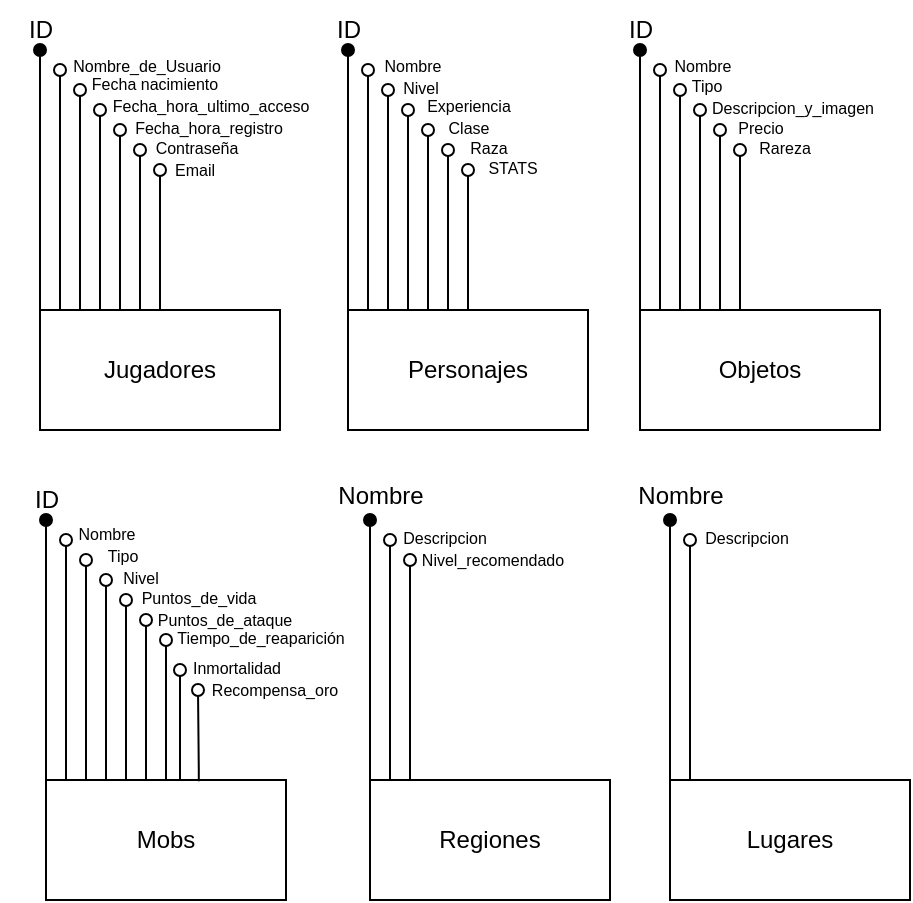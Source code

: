 <mxfile version="24.7.17">
  <diagram name="Page-1" id="hXGrlZ-hWBZjOhwNVZ7G">
    <mxGraphModel dx="426" dy="445" grid="1" gridSize="10" guides="1" tooltips="1" connect="1" arrows="1" fold="1" page="1" pageScale="1" pageWidth="827" pageHeight="1169" math="0" shadow="0">
      <root>
        <mxCell id="0" />
        <mxCell id="1" parent="0" />
        <mxCell id="BDpeUFrxrpk7QIUAc2P_-2" style="edgeStyle=orthogonalEdgeStyle;rounded=0;orthogonalLoop=1;jettySize=auto;html=1;exitX=0;exitY=0;exitDx=0;exitDy=0;endArrow=oval;endFill=1;" edge="1" parent="1" source="BDpeUFrxrpk7QIUAc2P_-1">
          <mxGeometry relative="1" as="geometry">
            <mxPoint x="160" y="120" as="targetPoint" />
          </mxGeometry>
        </mxCell>
        <mxCell id="BDpeUFrxrpk7QIUAc2P_-4" style="edgeStyle=orthogonalEdgeStyle;rounded=0;orthogonalLoop=1;jettySize=auto;html=1;exitX=0.25;exitY=0;exitDx=0;exitDy=0;endArrow=oval;endFill=0;" edge="1" parent="1" source="BDpeUFrxrpk7QIUAc2P_-1">
          <mxGeometry relative="1" as="geometry">
            <mxPoint x="170" y="130" as="targetPoint" />
            <Array as="points">
              <mxPoint x="170" y="250" />
            </Array>
          </mxGeometry>
        </mxCell>
        <mxCell id="BDpeUFrxrpk7QIUAc2P_-1" value="Jugadores" style="rounded=0;whiteSpace=wrap;html=1;" vertex="1" parent="1">
          <mxGeometry x="160" y="250" width="120" height="60" as="geometry" />
        </mxCell>
        <mxCell id="BDpeUFrxrpk7QIUAc2P_-3" value="ID" style="text;html=1;align=center;verticalAlign=middle;resizable=0;points=[];autosize=1;strokeColor=none;fillColor=none;" vertex="1" parent="1">
          <mxGeometry x="140" y="95" width="40" height="30" as="geometry" />
        </mxCell>
        <mxCell id="BDpeUFrxrpk7QIUAc2P_-5" style="edgeStyle=orthogonalEdgeStyle;rounded=0;orthogonalLoop=1;jettySize=auto;html=1;exitX=0.25;exitY=0;exitDx=0;exitDy=0;endArrow=oval;endFill=0;" edge="1" parent="1">
          <mxGeometry relative="1" as="geometry">
            <mxPoint x="180" y="140" as="targetPoint" />
            <mxPoint x="200" y="250" as="sourcePoint" />
            <Array as="points">
              <mxPoint x="180" y="250" />
            </Array>
          </mxGeometry>
        </mxCell>
        <mxCell id="BDpeUFrxrpk7QIUAc2P_-6" style="edgeStyle=orthogonalEdgeStyle;rounded=0;orthogonalLoop=1;jettySize=auto;html=1;endArrow=oval;endFill=0;" edge="1" parent="1">
          <mxGeometry relative="1" as="geometry">
            <mxPoint x="190" y="150" as="targetPoint" />
            <mxPoint x="190" y="250" as="sourcePoint" />
            <Array as="points">
              <mxPoint x="210" y="250" />
              <mxPoint x="190" y="250" />
            </Array>
          </mxGeometry>
        </mxCell>
        <mxCell id="BDpeUFrxrpk7QIUAc2P_-7" style="edgeStyle=orthogonalEdgeStyle;rounded=0;orthogonalLoop=1;jettySize=auto;html=1;exitX=0.5;exitY=0;exitDx=0;exitDy=0;endArrow=oval;endFill=0;" edge="1" parent="1" source="BDpeUFrxrpk7QIUAc2P_-1">
          <mxGeometry relative="1" as="geometry">
            <mxPoint x="200" y="160" as="targetPoint" />
            <mxPoint x="220" y="280" as="sourcePoint" />
            <Array as="points">
              <mxPoint x="200" y="250" />
            </Array>
          </mxGeometry>
        </mxCell>
        <mxCell id="BDpeUFrxrpk7QIUAc2P_-8" style="edgeStyle=orthogonalEdgeStyle;rounded=0;orthogonalLoop=1;jettySize=auto;html=1;endArrow=oval;endFill=0;" edge="1" parent="1">
          <mxGeometry relative="1" as="geometry">
            <mxPoint x="210" y="170" as="targetPoint" />
            <mxPoint x="230" y="250" as="sourcePoint" />
            <Array as="points">
              <mxPoint x="230" y="250" />
              <mxPoint x="210" y="250" />
            </Array>
          </mxGeometry>
        </mxCell>
        <mxCell id="BDpeUFrxrpk7QIUAc2P_-9" value="Nombre_de_Usuario" style="text;html=1;align=center;verticalAlign=middle;resizable=0;points=[];autosize=1;strokeColor=none;fillColor=none;fontSize=8;" vertex="1" parent="1">
          <mxGeometry x="163" y="118" width="100" height="20" as="geometry" />
        </mxCell>
        <mxCell id="BDpeUFrxrpk7QIUAc2P_-10" value="Fecha nacimiento" style="text;html=1;align=center;verticalAlign=middle;resizable=0;points=[];autosize=1;strokeColor=none;fillColor=none;fontSize=8;" vertex="1" parent="1">
          <mxGeometry x="172" y="127" width="90" height="20" as="geometry" />
        </mxCell>
        <mxCell id="BDpeUFrxrpk7QIUAc2P_-11" value="Contraseña" style="text;html=1;align=center;verticalAlign=middle;resizable=0;points=[];autosize=1;strokeColor=none;fillColor=none;fontSize=8;" vertex="1" parent="1">
          <mxGeometry x="208" y="159" width="60" height="20" as="geometry" />
        </mxCell>
        <mxCell id="BDpeUFrxrpk7QIUAc2P_-12" value="Email" style="text;html=1;align=center;verticalAlign=middle;resizable=0;points=[];autosize=1;strokeColor=none;fillColor=none;fontSize=8;" vertex="1" parent="1">
          <mxGeometry x="217" y="170" width="40" height="20" as="geometry" />
        </mxCell>
        <mxCell id="BDpeUFrxrpk7QIUAc2P_-13" value="Fecha_hora_registro&lt;div&gt;&lt;span style=&quot;color: rgba(0, 0, 0, 0); font-family: monospace; font-size: 0px; text-align: start;&quot;&gt;%3CmxGraphModel%3E%3Croot%3E%3CmxCell%20id%3D%220%22%2F%3E%3CmxCell%20id%3D%221%22%20parent%3D%220%22%2F%3E%3CmxCell%20id%3D%222%22%20value%3D%22Fecha%20nacimiento%22%20style%3D%22text%3Bhtml%3D1%3Balign%3Dcenter%3BverticalAlign%3Dmiddle%3Bresizable%3D0%3Bpoints%3D%5B%5D%3Bautosize%3D1%3BstrokeColor%3Dnone%3BfillColor%3Dnone%3BfontSize%3D8%3B%22%20vertex%3D%221%22%20parent%3D%221%22%3E%3CmxGeometry%20x%3D%22175%22%20y%3D%22125%22%20width%3D%2290%22%20height%3D%2220%22%20as%3D%22geometry%22%2F%3E%3C%2FmxCell%3E%3C%2Froot%3E%3C%2FmxGraphModel%3&lt;/span&gt;&lt;/div&gt;" style="text;html=1;align=center;verticalAlign=middle;resizable=0;points=[];autosize=1;strokeColor=none;fillColor=none;fontSize=8;" vertex="1" parent="1">
          <mxGeometry x="194" y="149" width="100" height="30" as="geometry" />
        </mxCell>
        <mxCell id="BDpeUFrxrpk7QIUAc2P_-14" value="Fecha_hora_ultimo_acceso" style="text;html=1;align=center;verticalAlign=middle;resizable=0;points=[];autosize=1;strokeColor=none;fillColor=none;fontSize=8;" vertex="1" parent="1">
          <mxGeometry x="185" y="138" width="120" height="20" as="geometry" />
        </mxCell>
        <mxCell id="BDpeUFrxrpk7QIUAc2P_-15" style="edgeStyle=orthogonalEdgeStyle;rounded=0;orthogonalLoop=1;jettySize=auto;html=1;endArrow=oval;endFill=0;exitX=0.5;exitY=0;exitDx=0;exitDy=0;" edge="1" parent="1" source="BDpeUFrxrpk7QIUAc2P_-1">
          <mxGeometry relative="1" as="geometry">
            <mxPoint x="220" y="180" as="targetPoint" />
            <mxPoint x="240" y="260" as="sourcePoint" />
            <Array as="points">
              <mxPoint x="220" y="250" />
            </Array>
          </mxGeometry>
        </mxCell>
        <mxCell id="BDpeUFrxrpk7QIUAc2P_-16" style="edgeStyle=orthogonalEdgeStyle;rounded=0;orthogonalLoop=1;jettySize=auto;html=1;exitX=0;exitY=0;exitDx=0;exitDy=0;endArrow=oval;endFill=1;" edge="1" parent="1" source="BDpeUFrxrpk7QIUAc2P_-18">
          <mxGeometry relative="1" as="geometry">
            <mxPoint x="314" y="120" as="targetPoint" />
          </mxGeometry>
        </mxCell>
        <mxCell id="BDpeUFrxrpk7QIUAc2P_-17" style="edgeStyle=orthogonalEdgeStyle;rounded=0;orthogonalLoop=1;jettySize=auto;html=1;exitX=0.25;exitY=0;exitDx=0;exitDy=0;endArrow=oval;endFill=0;" edge="1" parent="1" source="BDpeUFrxrpk7QIUAc2P_-18">
          <mxGeometry relative="1" as="geometry">
            <mxPoint x="324" y="130" as="targetPoint" />
            <Array as="points">
              <mxPoint x="324" y="250" />
            </Array>
          </mxGeometry>
        </mxCell>
        <mxCell id="BDpeUFrxrpk7QIUAc2P_-18" value="Personajes" style="rounded=0;whiteSpace=wrap;html=1;" vertex="1" parent="1">
          <mxGeometry x="314" y="250" width="120" height="60" as="geometry" />
        </mxCell>
        <mxCell id="BDpeUFrxrpk7QIUAc2P_-19" value="ID" style="text;html=1;align=center;verticalAlign=middle;resizable=0;points=[];autosize=1;strokeColor=none;fillColor=none;" vertex="1" parent="1">
          <mxGeometry x="294" y="95" width="40" height="30" as="geometry" />
        </mxCell>
        <mxCell id="BDpeUFrxrpk7QIUAc2P_-20" style="edgeStyle=orthogonalEdgeStyle;rounded=0;orthogonalLoop=1;jettySize=auto;html=1;exitX=0.25;exitY=0;exitDx=0;exitDy=0;endArrow=oval;endFill=0;" edge="1" parent="1">
          <mxGeometry relative="1" as="geometry">
            <mxPoint x="334" y="140" as="targetPoint" />
            <mxPoint x="354" y="250" as="sourcePoint" />
            <Array as="points">
              <mxPoint x="334" y="250" />
            </Array>
          </mxGeometry>
        </mxCell>
        <mxCell id="BDpeUFrxrpk7QIUAc2P_-21" style="edgeStyle=orthogonalEdgeStyle;rounded=0;orthogonalLoop=1;jettySize=auto;html=1;endArrow=oval;endFill=0;" edge="1" parent="1">
          <mxGeometry relative="1" as="geometry">
            <mxPoint x="344" y="150" as="targetPoint" />
            <mxPoint x="344" y="250" as="sourcePoint" />
            <Array as="points">
              <mxPoint x="364" y="250" />
              <mxPoint x="344" y="250" />
            </Array>
          </mxGeometry>
        </mxCell>
        <mxCell id="BDpeUFrxrpk7QIUAc2P_-22" style="edgeStyle=orthogonalEdgeStyle;rounded=0;orthogonalLoop=1;jettySize=auto;html=1;exitX=0.5;exitY=0;exitDx=0;exitDy=0;endArrow=oval;endFill=0;" edge="1" parent="1" source="BDpeUFrxrpk7QIUAc2P_-18">
          <mxGeometry relative="1" as="geometry">
            <mxPoint x="354" y="160" as="targetPoint" />
            <mxPoint x="374" y="280" as="sourcePoint" />
            <Array as="points">
              <mxPoint x="354" y="250" />
            </Array>
          </mxGeometry>
        </mxCell>
        <mxCell id="BDpeUFrxrpk7QIUAc2P_-23" style="edgeStyle=orthogonalEdgeStyle;rounded=0;orthogonalLoop=1;jettySize=auto;html=1;endArrow=oval;endFill=0;" edge="1" parent="1">
          <mxGeometry relative="1" as="geometry">
            <mxPoint x="364" y="170" as="targetPoint" />
            <mxPoint x="384" y="250" as="sourcePoint" />
            <Array as="points">
              <mxPoint x="384" y="250" />
              <mxPoint x="364" y="250" />
            </Array>
          </mxGeometry>
        </mxCell>
        <mxCell id="BDpeUFrxrpk7QIUAc2P_-24" value="Nombre" style="text;html=1;align=center;verticalAlign=middle;resizable=0;points=[];autosize=1;strokeColor=none;fillColor=none;fontSize=8;" vertex="1" parent="1">
          <mxGeometry x="321" y="118" width="50" height="20" as="geometry" />
        </mxCell>
        <mxCell id="BDpeUFrxrpk7QIUAc2P_-25" value="Nivel" style="text;html=1;align=center;verticalAlign=middle;resizable=0;points=[];autosize=1;strokeColor=none;fillColor=none;fontSize=8;" vertex="1" parent="1">
          <mxGeometry x="330" y="129" width="40" height="20" as="geometry" />
        </mxCell>
        <mxCell id="BDpeUFrxrpk7QIUAc2P_-26" value="STATS" style="text;html=1;align=center;verticalAlign=middle;resizable=0;points=[];autosize=1;strokeColor=none;fillColor=none;fontSize=8;" vertex="1" parent="1">
          <mxGeometry x="371" y="169" width="50" height="20" as="geometry" />
        </mxCell>
        <mxCell id="BDpeUFrxrpk7QIUAc2P_-27" value="Raza&lt;div&gt;&lt;br&gt;&lt;/div&gt;" style="text;html=1;align=center;verticalAlign=middle;resizable=0;points=[];autosize=1;strokeColor=none;fillColor=none;fontSize=8;" vertex="1" parent="1">
          <mxGeometry x="364" y="159" width="40" height="30" as="geometry" />
        </mxCell>
        <mxCell id="BDpeUFrxrpk7QIUAc2P_-28" value="Clase" style="text;html=1;align=center;verticalAlign=middle;resizable=0;points=[];autosize=1;strokeColor=none;fillColor=none;fontSize=8;" vertex="1" parent="1">
          <mxGeometry x="354" y="149" width="40" height="20" as="geometry" />
        </mxCell>
        <mxCell id="BDpeUFrxrpk7QIUAc2P_-29" value="Experiencia" style="text;html=1;align=center;verticalAlign=middle;resizable=0;points=[];autosize=1;strokeColor=none;fillColor=none;fontSize=8;" vertex="1" parent="1">
          <mxGeometry x="339" y="138" width="70" height="20" as="geometry" />
        </mxCell>
        <mxCell id="BDpeUFrxrpk7QIUAc2P_-30" style="edgeStyle=orthogonalEdgeStyle;rounded=0;orthogonalLoop=1;jettySize=auto;html=1;endArrow=oval;endFill=0;exitX=0.5;exitY=0;exitDx=0;exitDy=0;" edge="1" parent="1" source="BDpeUFrxrpk7QIUAc2P_-18">
          <mxGeometry relative="1" as="geometry">
            <mxPoint x="374" y="180" as="targetPoint" />
            <mxPoint x="394" y="260" as="sourcePoint" />
            <Array as="points">
              <mxPoint x="374" y="250" />
            </Array>
          </mxGeometry>
        </mxCell>
        <mxCell id="BDpeUFrxrpk7QIUAc2P_-31" style="edgeStyle=orthogonalEdgeStyle;rounded=0;orthogonalLoop=1;jettySize=auto;html=1;exitX=0;exitY=0;exitDx=0;exitDy=0;endArrow=oval;endFill=1;" edge="1" parent="1" source="BDpeUFrxrpk7QIUAc2P_-33">
          <mxGeometry relative="1" as="geometry">
            <mxPoint x="460" y="120" as="targetPoint" />
          </mxGeometry>
        </mxCell>
        <mxCell id="BDpeUFrxrpk7QIUAc2P_-32" style="edgeStyle=orthogonalEdgeStyle;rounded=0;orthogonalLoop=1;jettySize=auto;html=1;exitX=0.25;exitY=0;exitDx=0;exitDy=0;endArrow=oval;endFill=0;" edge="1" parent="1" source="BDpeUFrxrpk7QIUAc2P_-33">
          <mxGeometry relative="1" as="geometry">
            <mxPoint x="470" y="130" as="targetPoint" />
            <Array as="points">
              <mxPoint x="470" y="250" />
            </Array>
          </mxGeometry>
        </mxCell>
        <mxCell id="BDpeUFrxrpk7QIUAc2P_-33" value="Objetos" style="rounded=0;whiteSpace=wrap;html=1;" vertex="1" parent="1">
          <mxGeometry x="460" y="250" width="120" height="60" as="geometry" />
        </mxCell>
        <mxCell id="BDpeUFrxrpk7QIUAc2P_-34" value="ID" style="text;html=1;align=center;verticalAlign=middle;resizable=0;points=[];autosize=1;strokeColor=none;fillColor=none;" vertex="1" parent="1">
          <mxGeometry x="440" y="95" width="40" height="30" as="geometry" />
        </mxCell>
        <mxCell id="BDpeUFrxrpk7QIUAc2P_-35" style="edgeStyle=orthogonalEdgeStyle;rounded=0;orthogonalLoop=1;jettySize=auto;html=1;exitX=0.25;exitY=0;exitDx=0;exitDy=0;endArrow=oval;endFill=0;" edge="1" parent="1">
          <mxGeometry relative="1" as="geometry">
            <mxPoint x="480" y="140" as="targetPoint" />
            <mxPoint x="500" y="250" as="sourcePoint" />
            <Array as="points">
              <mxPoint x="480" y="250" />
            </Array>
          </mxGeometry>
        </mxCell>
        <mxCell id="BDpeUFrxrpk7QIUAc2P_-36" style="edgeStyle=orthogonalEdgeStyle;rounded=0;orthogonalLoop=1;jettySize=auto;html=1;endArrow=oval;endFill=0;" edge="1" parent="1">
          <mxGeometry relative="1" as="geometry">
            <mxPoint x="490" y="150" as="targetPoint" />
            <mxPoint x="490" y="250" as="sourcePoint" />
            <Array as="points">
              <mxPoint x="510" y="250" />
              <mxPoint x="490" y="250" />
            </Array>
          </mxGeometry>
        </mxCell>
        <mxCell id="BDpeUFrxrpk7QIUAc2P_-37" style="edgeStyle=orthogonalEdgeStyle;rounded=0;orthogonalLoop=1;jettySize=auto;html=1;exitX=0.5;exitY=0;exitDx=0;exitDy=0;endArrow=oval;endFill=0;" edge="1" parent="1" source="BDpeUFrxrpk7QIUAc2P_-33">
          <mxGeometry relative="1" as="geometry">
            <mxPoint x="500" y="160" as="targetPoint" />
            <mxPoint x="520" y="280" as="sourcePoint" />
            <Array as="points">
              <mxPoint x="500" y="250" />
            </Array>
          </mxGeometry>
        </mxCell>
        <mxCell id="BDpeUFrxrpk7QIUAc2P_-38" style="edgeStyle=orthogonalEdgeStyle;rounded=0;orthogonalLoop=1;jettySize=auto;html=1;endArrow=oval;endFill=0;" edge="1" parent="1">
          <mxGeometry relative="1" as="geometry">
            <mxPoint x="510" y="170" as="targetPoint" />
            <mxPoint x="530" y="250" as="sourcePoint" />
            <Array as="points">
              <mxPoint x="530" y="250" />
              <mxPoint x="510" y="250" />
            </Array>
          </mxGeometry>
        </mxCell>
        <mxCell id="BDpeUFrxrpk7QIUAc2P_-39" value="Nombre" style="text;html=1;align=center;verticalAlign=middle;resizable=0;points=[];autosize=1;strokeColor=none;fillColor=none;fontSize=8;" vertex="1" parent="1">
          <mxGeometry x="466" y="118" width="50" height="20" as="geometry" />
        </mxCell>
        <mxCell id="BDpeUFrxrpk7QIUAc2P_-40" value="Tipo" style="text;html=1;align=center;verticalAlign=middle;resizable=0;points=[];autosize=1;strokeColor=none;fillColor=none;fontSize=8;" vertex="1" parent="1">
          <mxGeometry x="473" y="128" width="40" height="20" as="geometry" />
        </mxCell>
        <mxCell id="BDpeUFrxrpk7QIUAc2P_-42" value="&lt;div&gt;Descripcion_y_imagen&lt;/div&gt;" style="text;html=1;align=center;verticalAlign=middle;resizable=0;points=[];autosize=1;strokeColor=none;fillColor=none;fontSize=8;" vertex="1" parent="1">
          <mxGeometry x="486" y="139" width="100" height="20" as="geometry" />
        </mxCell>
        <mxCell id="BDpeUFrxrpk7QIUAc2P_-43" value="Precio" style="text;html=1;align=center;verticalAlign=middle;resizable=0;points=[];autosize=1;strokeColor=none;fillColor=none;fontSize=8;" vertex="1" parent="1">
          <mxGeometry x="495" y="149" width="50" height="20" as="geometry" />
        </mxCell>
        <mxCell id="BDpeUFrxrpk7QIUAc2P_-44" value="Rareza" style="text;html=1;align=center;verticalAlign=middle;resizable=0;points=[];autosize=1;strokeColor=none;fillColor=none;fontSize=8;" vertex="1" parent="1">
          <mxGeometry x="507" y="159" width="50" height="20" as="geometry" />
        </mxCell>
        <mxCell id="BDpeUFrxrpk7QIUAc2P_-46" style="edgeStyle=orthogonalEdgeStyle;rounded=0;orthogonalLoop=1;jettySize=auto;html=1;exitX=0;exitY=0;exitDx=0;exitDy=0;endArrow=oval;endFill=1;" edge="1" parent="1" source="BDpeUFrxrpk7QIUAc2P_-48">
          <mxGeometry relative="1" as="geometry">
            <mxPoint x="163" y="355" as="targetPoint" />
          </mxGeometry>
        </mxCell>
        <mxCell id="BDpeUFrxrpk7QIUAc2P_-47" style="edgeStyle=orthogonalEdgeStyle;rounded=0;orthogonalLoop=1;jettySize=auto;html=1;exitX=0.25;exitY=0;exitDx=0;exitDy=0;endArrow=oval;endFill=0;" edge="1" parent="1" source="BDpeUFrxrpk7QIUAc2P_-48">
          <mxGeometry relative="1" as="geometry">
            <mxPoint x="173" y="365" as="targetPoint" />
            <Array as="points">
              <mxPoint x="173" y="485" />
            </Array>
          </mxGeometry>
        </mxCell>
        <mxCell id="BDpeUFrxrpk7QIUAc2P_-62" style="edgeStyle=orthogonalEdgeStyle;rounded=0;orthogonalLoop=1;jettySize=auto;html=1;exitX=0.75;exitY=0;exitDx=0;exitDy=0;endArrow=oval;endFill=0;" edge="1" parent="1" source="BDpeUFrxrpk7QIUAc2P_-48">
          <mxGeometry relative="1" as="geometry">
            <mxPoint x="230" y="430" as="targetPoint" />
            <Array as="points">
              <mxPoint x="230" y="485" />
              <mxPoint x="230" y="430" />
            </Array>
          </mxGeometry>
        </mxCell>
        <mxCell id="BDpeUFrxrpk7QIUAc2P_-48" value="Mobs" style="rounded=0;whiteSpace=wrap;html=1;" vertex="1" parent="1">
          <mxGeometry x="163" y="485" width="120" height="60" as="geometry" />
        </mxCell>
        <mxCell id="BDpeUFrxrpk7QIUAc2P_-49" value="ID" style="text;html=1;align=center;verticalAlign=middle;resizable=0;points=[];autosize=1;strokeColor=none;fillColor=none;" vertex="1" parent="1">
          <mxGeometry x="143" y="330" width="40" height="30" as="geometry" />
        </mxCell>
        <mxCell id="BDpeUFrxrpk7QIUAc2P_-50" style="edgeStyle=orthogonalEdgeStyle;rounded=0;orthogonalLoop=1;jettySize=auto;html=1;exitX=0.25;exitY=0;exitDx=0;exitDy=0;endArrow=oval;endFill=0;" edge="1" parent="1">
          <mxGeometry relative="1" as="geometry">
            <mxPoint x="183" y="375" as="targetPoint" />
            <mxPoint x="203" y="485" as="sourcePoint" />
            <Array as="points">
              <mxPoint x="183" y="485" />
            </Array>
          </mxGeometry>
        </mxCell>
        <mxCell id="BDpeUFrxrpk7QIUAc2P_-51" style="edgeStyle=orthogonalEdgeStyle;rounded=0;orthogonalLoop=1;jettySize=auto;html=1;endArrow=oval;endFill=0;" edge="1" parent="1">
          <mxGeometry relative="1" as="geometry">
            <mxPoint x="193" y="385" as="targetPoint" />
            <mxPoint x="193" y="485" as="sourcePoint" />
            <Array as="points">
              <mxPoint x="213" y="485" />
              <mxPoint x="193" y="485" />
            </Array>
          </mxGeometry>
        </mxCell>
        <mxCell id="BDpeUFrxrpk7QIUAc2P_-52" style="edgeStyle=orthogonalEdgeStyle;rounded=0;orthogonalLoop=1;jettySize=auto;html=1;exitX=0.5;exitY=0;exitDx=0;exitDy=0;endArrow=oval;endFill=0;" edge="1" parent="1" source="BDpeUFrxrpk7QIUAc2P_-48">
          <mxGeometry relative="1" as="geometry">
            <mxPoint x="203" y="395" as="targetPoint" />
            <mxPoint x="223" y="515" as="sourcePoint" />
            <Array as="points">
              <mxPoint x="203" y="485" />
            </Array>
          </mxGeometry>
        </mxCell>
        <mxCell id="BDpeUFrxrpk7QIUAc2P_-53" style="edgeStyle=orthogonalEdgeStyle;rounded=0;orthogonalLoop=1;jettySize=auto;html=1;endArrow=oval;endFill=0;" edge="1" parent="1">
          <mxGeometry relative="1" as="geometry">
            <mxPoint x="213" y="405" as="targetPoint" />
            <mxPoint x="233" y="485" as="sourcePoint" />
            <Array as="points">
              <mxPoint x="233" y="485" />
              <mxPoint x="213" y="485" />
            </Array>
          </mxGeometry>
        </mxCell>
        <mxCell id="BDpeUFrxrpk7QIUAc2P_-54" value="Nombre" style="text;html=1;align=center;verticalAlign=middle;resizable=0;points=[];autosize=1;strokeColor=none;fillColor=none;fontSize=8;" vertex="1" parent="1">
          <mxGeometry x="168" y="352" width="50" height="20" as="geometry" />
        </mxCell>
        <mxCell id="BDpeUFrxrpk7QIUAc2P_-55" value="Tipo" style="text;html=1;align=center;verticalAlign=middle;resizable=0;points=[];autosize=1;strokeColor=none;fillColor=none;fontSize=8;" vertex="1" parent="1">
          <mxGeometry x="181" y="363" width="40" height="20" as="geometry" />
        </mxCell>
        <mxCell id="BDpeUFrxrpk7QIUAc2P_-56" value="Tiempo_de_reaparición" style="text;html=1;align=center;verticalAlign=middle;resizable=0;points=[];autosize=1;strokeColor=none;fillColor=none;fontSize=8;" vertex="1" parent="1">
          <mxGeometry x="215" y="404" width="110" height="20" as="geometry" />
        </mxCell>
        <mxCell id="BDpeUFrxrpk7QIUAc2P_-57" value="Puntos_de_ataque" style="text;html=1;align=center;verticalAlign=middle;resizable=0;points=[];autosize=1;strokeColor=none;fillColor=none;fontSize=8;" vertex="1" parent="1">
          <mxGeometry x="207" y="395" width="90" height="20" as="geometry" />
        </mxCell>
        <mxCell id="BDpeUFrxrpk7QIUAc2P_-58" value="Puntos_de_vida" style="text;html=1;align=center;verticalAlign=middle;resizable=0;points=[];autosize=1;strokeColor=none;fillColor=none;fontSize=8;" vertex="1" parent="1">
          <mxGeometry x="199" y="384" width="80" height="20" as="geometry" />
        </mxCell>
        <mxCell id="BDpeUFrxrpk7QIUAc2P_-59" value="Nivel" style="text;html=1;align=center;verticalAlign=middle;resizable=0;points=[];autosize=1;strokeColor=none;fillColor=none;fontSize=8;" vertex="1" parent="1">
          <mxGeometry x="190" y="374" width="40" height="20" as="geometry" />
        </mxCell>
        <mxCell id="BDpeUFrxrpk7QIUAc2P_-60" style="edgeStyle=orthogonalEdgeStyle;rounded=0;orthogonalLoop=1;jettySize=auto;html=1;endArrow=oval;endFill=0;exitX=0.5;exitY=0;exitDx=0;exitDy=0;" edge="1" parent="1" source="BDpeUFrxrpk7QIUAc2P_-48">
          <mxGeometry relative="1" as="geometry">
            <mxPoint x="223" y="415" as="targetPoint" />
            <mxPoint x="243" y="495" as="sourcePoint" />
            <Array as="points">
              <mxPoint x="223" y="485" />
            </Array>
          </mxGeometry>
        </mxCell>
        <mxCell id="BDpeUFrxrpk7QIUAc2P_-63" style="edgeStyle=orthogonalEdgeStyle;rounded=0;orthogonalLoop=1;jettySize=auto;html=1;exitX=0.645;exitY=0.01;exitDx=0;exitDy=0;endArrow=oval;endFill=0;exitPerimeter=0;" edge="1" parent="1">
          <mxGeometry relative="1" as="geometry">
            <mxPoint x="239" y="440" as="targetPoint" />
            <mxPoint x="239.4" y="485.6" as="sourcePoint" />
            <Array as="points">
              <mxPoint x="239" y="480" />
              <mxPoint x="239" y="480" />
            </Array>
          </mxGeometry>
        </mxCell>
        <mxCell id="BDpeUFrxrpk7QIUAc2P_-65" value="Inmortalidad" style="text;html=1;align=center;verticalAlign=middle;resizable=0;points=[];autosize=1;strokeColor=none;fillColor=none;fontSize=8;" vertex="1" parent="1">
          <mxGeometry x="223" y="419" width="70" height="20" as="geometry" />
        </mxCell>
        <mxCell id="BDpeUFrxrpk7QIUAc2P_-66" value="Recompensa_oro" style="text;html=1;align=center;verticalAlign=middle;resizable=0;points=[];autosize=1;strokeColor=none;fillColor=none;fontSize=8;" vertex="1" parent="1">
          <mxGeometry x="232" y="430" width="90" height="20" as="geometry" />
        </mxCell>
        <mxCell id="BDpeUFrxrpk7QIUAc2P_-67" style="edgeStyle=orthogonalEdgeStyle;rounded=0;orthogonalLoop=1;jettySize=auto;html=1;exitX=0;exitY=0;exitDx=0;exitDy=0;endArrow=oval;endFill=1;" edge="1" parent="1" source="BDpeUFrxrpk7QIUAc2P_-70">
          <mxGeometry relative="1" as="geometry">
            <mxPoint x="325" y="355" as="targetPoint" />
          </mxGeometry>
        </mxCell>
        <mxCell id="BDpeUFrxrpk7QIUAc2P_-68" style="edgeStyle=orthogonalEdgeStyle;rounded=0;orthogonalLoop=1;jettySize=auto;html=1;exitX=0.25;exitY=0;exitDx=0;exitDy=0;endArrow=oval;endFill=0;" edge="1" parent="1" source="BDpeUFrxrpk7QIUAc2P_-70">
          <mxGeometry relative="1" as="geometry">
            <mxPoint x="335" y="365" as="targetPoint" />
            <Array as="points">
              <mxPoint x="335" y="485" />
            </Array>
          </mxGeometry>
        </mxCell>
        <mxCell id="BDpeUFrxrpk7QIUAc2P_-70" value="Regiones" style="rounded=0;whiteSpace=wrap;html=1;" vertex="1" parent="1">
          <mxGeometry x="325" y="485" width="120" height="60" as="geometry" />
        </mxCell>
        <mxCell id="BDpeUFrxrpk7QIUAc2P_-71" style="edgeStyle=orthogonalEdgeStyle;rounded=0;orthogonalLoop=1;jettySize=auto;html=1;exitX=0.25;exitY=0;exitDx=0;exitDy=0;endArrow=oval;endFill=0;" edge="1" parent="1">
          <mxGeometry relative="1" as="geometry">
            <mxPoint x="345" y="375" as="targetPoint" />
            <mxPoint x="365" y="485" as="sourcePoint" />
            <Array as="points">
              <mxPoint x="345" y="485" />
            </Array>
          </mxGeometry>
        </mxCell>
        <mxCell id="BDpeUFrxrpk7QIUAc2P_-75" value="Descripcion" style="text;html=1;align=center;verticalAlign=middle;resizable=0;points=[];autosize=1;strokeColor=none;fillColor=none;fontSize=8;" vertex="1" parent="1">
          <mxGeometry x="327" y="354" width="70" height="20" as="geometry" />
        </mxCell>
        <mxCell id="BDpeUFrxrpk7QIUAc2P_-76" value="Nivel_recomendado" style="text;html=1;align=center;verticalAlign=middle;resizable=0;points=[];autosize=1;strokeColor=none;fillColor=none;fontSize=8;" vertex="1" parent="1">
          <mxGeometry x="341" y="365" width="90" height="20" as="geometry" />
        </mxCell>
        <mxCell id="BDpeUFrxrpk7QIUAc2P_-85" value="Nombre" style="text;html=1;align=center;verticalAlign=middle;resizable=0;points=[];autosize=1;strokeColor=none;fillColor=none;" vertex="1" parent="1">
          <mxGeometry x="295" y="328" width="70" height="30" as="geometry" />
        </mxCell>
        <mxCell id="BDpeUFrxrpk7QIUAc2P_-86" style="edgeStyle=orthogonalEdgeStyle;rounded=0;orthogonalLoop=1;jettySize=auto;html=1;exitX=0;exitY=0;exitDx=0;exitDy=0;endArrow=oval;endFill=1;" edge="1" parent="1" source="BDpeUFrxrpk7QIUAc2P_-88">
          <mxGeometry relative="1" as="geometry">
            <mxPoint x="475" y="355" as="targetPoint" />
          </mxGeometry>
        </mxCell>
        <mxCell id="BDpeUFrxrpk7QIUAc2P_-87" style="edgeStyle=orthogonalEdgeStyle;rounded=0;orthogonalLoop=1;jettySize=auto;html=1;exitX=0.25;exitY=0;exitDx=0;exitDy=0;endArrow=oval;endFill=0;" edge="1" parent="1" source="BDpeUFrxrpk7QIUAc2P_-88">
          <mxGeometry relative="1" as="geometry">
            <mxPoint x="485" y="365" as="targetPoint" />
            <Array as="points">
              <mxPoint x="485" y="485" />
            </Array>
          </mxGeometry>
        </mxCell>
        <mxCell id="BDpeUFrxrpk7QIUAc2P_-88" value="Lugares" style="rounded=0;whiteSpace=wrap;html=1;" vertex="1" parent="1">
          <mxGeometry x="475" y="485" width="120" height="60" as="geometry" />
        </mxCell>
        <mxCell id="BDpeUFrxrpk7QIUAc2P_-90" value="Descripcion" style="text;html=1;align=center;verticalAlign=middle;resizable=0;points=[];autosize=1;strokeColor=none;fillColor=none;fontSize=8;" vertex="1" parent="1">
          <mxGeometry x="478" y="354" width="70" height="20" as="geometry" />
        </mxCell>
        <mxCell id="BDpeUFrxrpk7QIUAc2P_-92" value="Nombre" style="text;html=1;align=center;verticalAlign=middle;resizable=0;points=[];autosize=1;strokeColor=none;fillColor=none;" vertex="1" parent="1">
          <mxGeometry x="445" y="328" width="70" height="30" as="geometry" />
        </mxCell>
      </root>
    </mxGraphModel>
  </diagram>
</mxfile>
